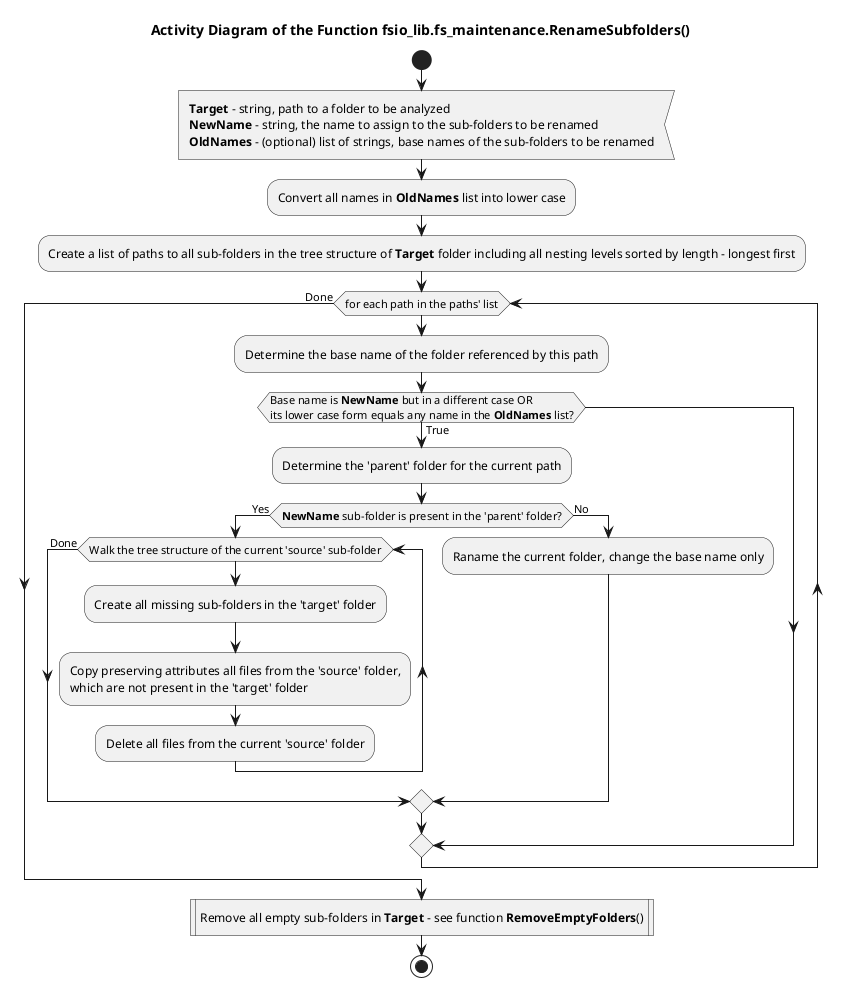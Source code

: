 @startuml fs_maintenance_rename_subfolders

title Activity Diagram of the Function fsio_lib.fs_maintenance.RenameSubfolders()

start

:<b>Target</b> - string, path to a folder to be analyzed
<b>NewName</b> - string, the name to assign to the sub-folders to be renamed
<b>OldNames</b> - (optional) list of strings, base names of the sub-folders to be renamed<

:Convert all names in <b>OldNames</b> list into lower case;

:Create a list of paths to all sub-folders in the tree structure of <b>Target</b> folder including all nesting levels sorted by length - longest first;

while (for each path in the paths' list)
    :Determine the base name of the folder referenced by this path;
    
    if (Base name is <b>NewName</b> but in a different case OR\nits lower case form equals any name in the <b>OldNames</b> list?) then (True)
        :Determine the 'parent' folder for the current path;

        if (<b>NewName</b> sub-folder is present in the 'parent' folder?) then (Yes)
            while (Walk the tree structure of the current 'source' sub-folder)
                :Create all missing sub-folders in the 'target' folder;

                :Copy preserving attributes all files from the 'source' folder,\nwhich are not present in the 'target' folder;

                :Delete all files from the current 'source' folder;
            end while (Done)
        else (No)
            :Raname the current folder, change the base name only;
        endif
    endif
end while (Done)

:Remove all empty sub-folders in <b>Target</b> - see function <b>RemoveEmptyFolders</b>()|

stop

@enduml